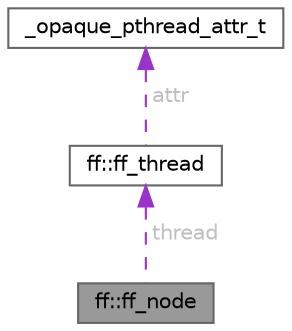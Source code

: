 digraph "ff::ff_node"
{
 // LATEX_PDF_SIZE
  bgcolor="transparent";
  edge [fontname=Helvetica,fontsize=10,labelfontname=Helvetica,labelfontsize=10];
  node [fontname=Helvetica,fontsize=10,shape=box,height=0.2,width=0.4];
  Node1 [id="Node000001",label="ff::ff_node",height=0.2,width=0.4,color="gray40", fillcolor="grey60", style="filled", fontcolor="black",tooltip="The FastFlow abstract contanier for a parallel activity (actor)."];
  Node2 -> Node1 [id="edge1_Node000001_Node000002",dir="back",color="darkorchid3",style="dashed",tooltip=" ",label=" thread",fontcolor="grey" ];
  Node2 [id="Node000002",label="ff::ff_thread",height=0.2,width=0.4,color="gray40", fillcolor="white", style="filled",URL="$classff_1_1ff__thread.html",tooltip="thread container for (leaves) ff_node"];
  Node3 -> Node2 [id="edge2_Node000002_Node000003",dir="back",color="darkorchid3",style="dashed",tooltip=" ",label=" attr",fontcolor="grey" ];
  Node3 [id="Node000003",label="_opaque_pthread_attr_t",height=0.2,width=0.4,color="gray40", fillcolor="white", style="filled",URL="$struct__opaque__pthread__attr__t.html",tooltip=" "];
}
